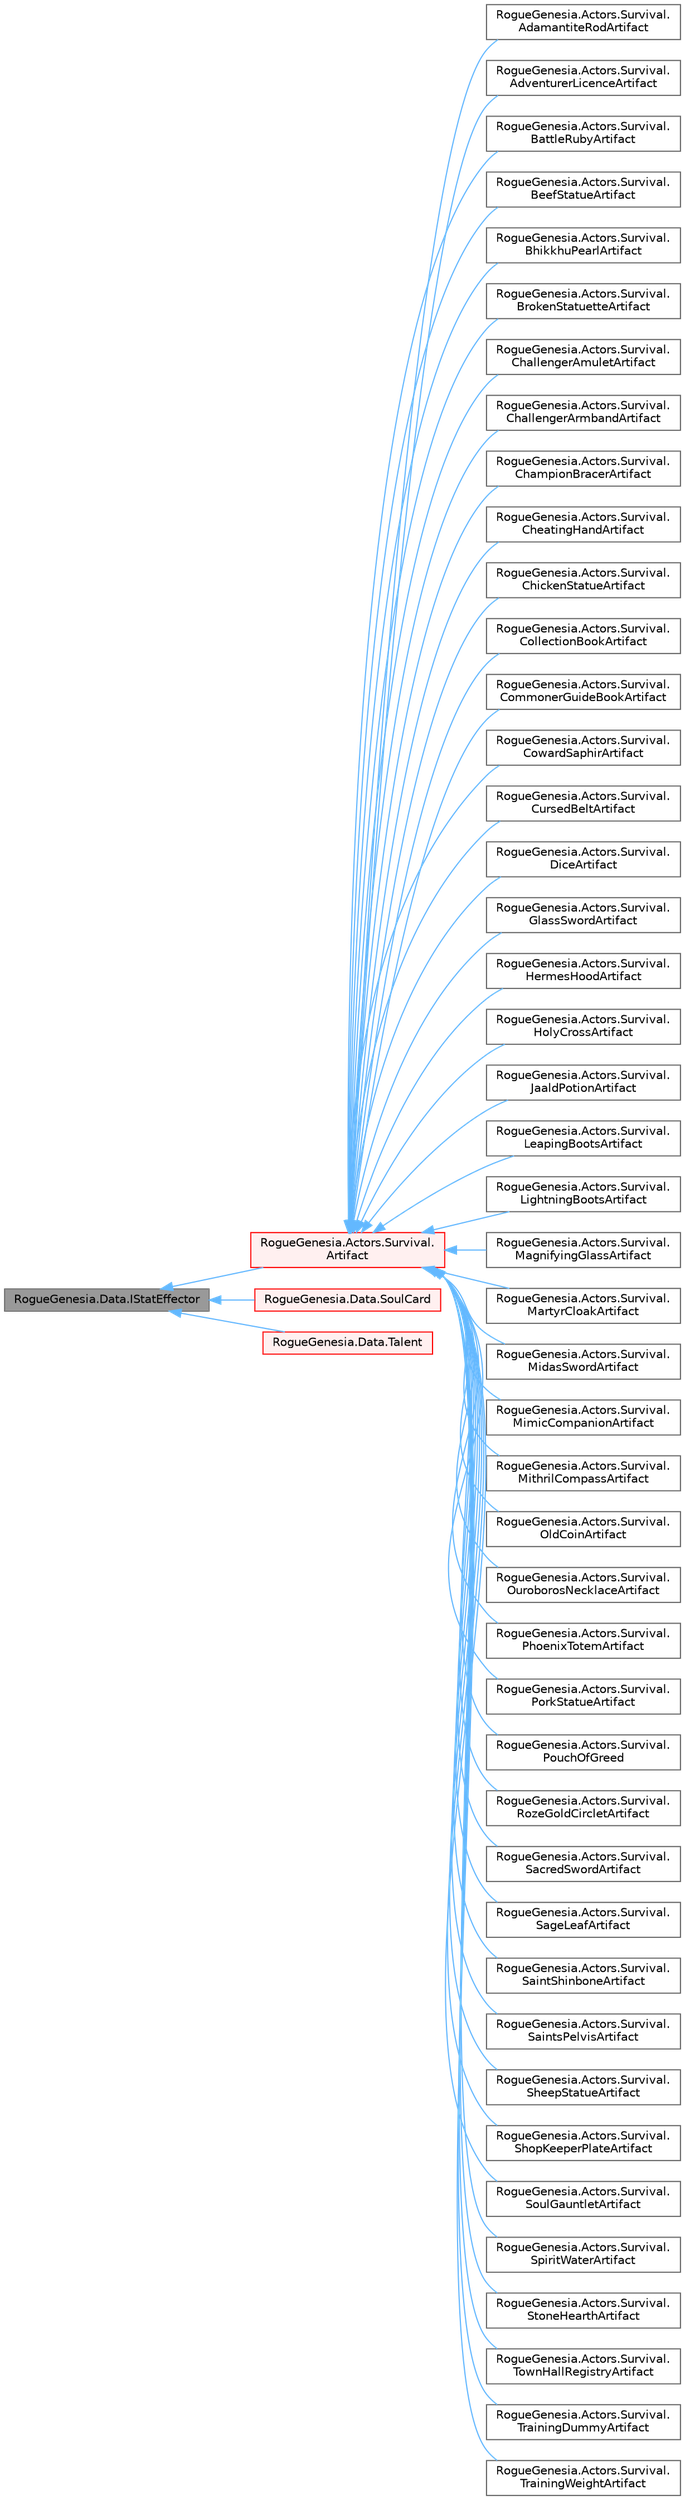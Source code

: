 digraph "RogueGenesia.Data.IStatEffector"
{
 // LATEX_PDF_SIZE
  bgcolor="transparent";
  edge [fontname=Helvetica,fontsize=10,labelfontname=Helvetica,labelfontsize=10];
  node [fontname=Helvetica,fontsize=10,shape=box,height=0.2,width=0.4];
  rankdir="LR";
  Node1 [label="RogueGenesia.Data.IStatEffector",height=0.2,width=0.4,color="gray40", fillcolor="grey60", style="filled", fontcolor="black",tooltip=" "];
  Node1 -> Node2 [dir="back",color="steelblue1",style="solid"];
  Node2 [label="RogueGenesia.Actors.Survival.\lArtifact",height=0.2,width=0.4,color="red", fillcolor="#FFF0F0", style="filled",URL="$class_rogue_genesia_1_1_actors_1_1_survival_1_1_artifact.html",tooltip=" "];
  Node2 -> Node3 [dir="back",color="steelblue1",style="solid"];
  Node3 [label="RogueGenesia.Actors.Survival.\lAdamantiteRodArtifact",height=0.2,width=0.4,color="gray40", fillcolor="white", style="filled",URL="$class_rogue_genesia_1_1_actors_1_1_survival_1_1_adamantite_rod_artifact.html",tooltip=" "];
  Node2 -> Node4 [dir="back",color="steelblue1",style="solid"];
  Node4 [label="RogueGenesia.Actors.Survival.\lAdventurerLicenceArtifact",height=0.2,width=0.4,color="gray40", fillcolor="white", style="filled",URL="$class_rogue_genesia_1_1_actors_1_1_survival_1_1_adventurer_licence_artifact.html",tooltip=" "];
  Node2 -> Node5 [dir="back",color="steelblue1",style="solid"];
  Node5 [label="RogueGenesia.Actors.Survival.\lBattleRubyArtifact",height=0.2,width=0.4,color="gray40", fillcolor="white", style="filled",URL="$class_rogue_genesia_1_1_actors_1_1_survival_1_1_battle_ruby_artifact.html",tooltip=" "];
  Node2 -> Node6 [dir="back",color="steelblue1",style="solid"];
  Node6 [label="RogueGenesia.Actors.Survival.\lBeefStatueArtifact",height=0.2,width=0.4,color="gray40", fillcolor="white", style="filled",URL="$class_rogue_genesia_1_1_actors_1_1_survival_1_1_beef_statue_artifact.html",tooltip=" "];
  Node2 -> Node7 [dir="back",color="steelblue1",style="solid"];
  Node7 [label="RogueGenesia.Actors.Survival.\lBhikkhuPearlArtifact",height=0.2,width=0.4,color="gray40", fillcolor="white", style="filled",URL="$class_rogue_genesia_1_1_actors_1_1_survival_1_1_bhikkhu_pearl_artifact.html",tooltip=" "];
  Node2 -> Node8 [dir="back",color="steelblue1",style="solid"];
  Node8 [label="RogueGenesia.Actors.Survival.\lBrokenStatuetteArtifact",height=0.2,width=0.4,color="gray40", fillcolor="white", style="filled",URL="$class_rogue_genesia_1_1_actors_1_1_survival_1_1_broken_statuette_artifact.html",tooltip=" "];
  Node2 -> Node9 [dir="back",color="steelblue1",style="solid"];
  Node9 [label="RogueGenesia.Actors.Survival.\lChallengerAmuletArtifact",height=0.2,width=0.4,color="gray40", fillcolor="white", style="filled",URL="$class_rogue_genesia_1_1_actors_1_1_survival_1_1_challenger_amulet_artifact.html",tooltip=" "];
  Node2 -> Node10 [dir="back",color="steelblue1",style="solid"];
  Node10 [label="RogueGenesia.Actors.Survival.\lChallengerArmbandArtifact",height=0.2,width=0.4,color="gray40", fillcolor="white", style="filled",URL="$class_rogue_genesia_1_1_actors_1_1_survival_1_1_challenger_armband_artifact.html",tooltip=" "];
  Node2 -> Node11 [dir="back",color="steelblue1",style="solid"];
  Node11 [label="RogueGenesia.Actors.Survival.\lChampionBracerArtifact",height=0.2,width=0.4,color="gray40", fillcolor="white", style="filled",URL="$class_rogue_genesia_1_1_actors_1_1_survival_1_1_champion_bracer_artifact.html",tooltip=" "];
  Node2 -> Node12 [dir="back",color="steelblue1",style="solid"];
  Node12 [label="RogueGenesia.Actors.Survival.\lCheatingHandArtifact",height=0.2,width=0.4,color="gray40", fillcolor="white", style="filled",URL="$class_rogue_genesia_1_1_actors_1_1_survival_1_1_cheating_hand_artifact.html",tooltip=" "];
  Node2 -> Node13 [dir="back",color="steelblue1",style="solid"];
  Node13 [label="RogueGenesia.Actors.Survival.\lChickenStatueArtifact",height=0.2,width=0.4,color="gray40", fillcolor="white", style="filled",URL="$class_rogue_genesia_1_1_actors_1_1_survival_1_1_chicken_statue_artifact.html",tooltip=" "];
  Node2 -> Node14 [dir="back",color="steelblue1",style="solid"];
  Node14 [label="RogueGenesia.Actors.Survival.\lCollectionBookArtifact",height=0.2,width=0.4,color="gray40", fillcolor="white", style="filled",URL="$class_rogue_genesia_1_1_actors_1_1_survival_1_1_collection_book_artifact.html",tooltip=" "];
  Node2 -> Node15 [dir="back",color="steelblue1",style="solid"];
  Node15 [label="RogueGenesia.Actors.Survival.\lCommonerGuideBookArtifact",height=0.2,width=0.4,color="gray40", fillcolor="white", style="filled",URL="$class_rogue_genesia_1_1_actors_1_1_survival_1_1_commoner_guide_book_artifact.html",tooltip=" "];
  Node2 -> Node16 [dir="back",color="steelblue1",style="solid"];
  Node16 [label="RogueGenesia.Actors.Survival.\lCowardSaphirArtifact",height=0.2,width=0.4,color="gray40", fillcolor="white", style="filled",URL="$class_rogue_genesia_1_1_actors_1_1_survival_1_1_coward_saphir_artifact.html",tooltip=" "];
  Node2 -> Node17 [dir="back",color="steelblue1",style="solid"];
  Node17 [label="RogueGenesia.Actors.Survival.\lCursedBeltArtifact",height=0.2,width=0.4,color="gray40", fillcolor="white", style="filled",URL="$class_rogue_genesia_1_1_actors_1_1_survival_1_1_cursed_belt_artifact.html",tooltip=" "];
  Node2 -> Node18 [dir="back",color="steelblue1",style="solid"];
  Node18 [label="RogueGenesia.Actors.Survival.\lDiceArtifact",height=0.2,width=0.4,color="gray40", fillcolor="white", style="filled",URL="$class_rogue_genesia_1_1_actors_1_1_survival_1_1_dice_artifact.html",tooltip=" "];
  Node2 -> Node19 [dir="back",color="steelblue1",style="solid"];
  Node19 [label="RogueGenesia.Actors.Survival.\lGlassSwordArtifact",height=0.2,width=0.4,color="gray40", fillcolor="white", style="filled",URL="$class_rogue_genesia_1_1_actors_1_1_survival_1_1_glass_sword_artifact.html",tooltip=" "];
  Node2 -> Node20 [dir="back",color="steelblue1",style="solid"];
  Node20 [label="RogueGenesia.Actors.Survival.\lHermesHoodArtifact",height=0.2,width=0.4,color="gray40", fillcolor="white", style="filled",URL="$class_rogue_genesia_1_1_actors_1_1_survival_1_1_hermes_hood_artifact.html",tooltip=" "];
  Node2 -> Node21 [dir="back",color="steelblue1",style="solid"];
  Node21 [label="RogueGenesia.Actors.Survival.\lHolyCrossArtifact",height=0.2,width=0.4,color="gray40", fillcolor="white", style="filled",URL="$class_rogue_genesia_1_1_actors_1_1_survival_1_1_holy_cross_artifact.html",tooltip=" "];
  Node2 -> Node22 [dir="back",color="steelblue1",style="solid"];
  Node22 [label="RogueGenesia.Actors.Survival.\lJaaldPotionArtifact",height=0.2,width=0.4,color="gray40", fillcolor="white", style="filled",URL="$class_rogue_genesia_1_1_actors_1_1_survival_1_1_jaald_potion_artifact.html",tooltip=" "];
  Node2 -> Node23 [dir="back",color="steelblue1",style="solid"];
  Node23 [label="RogueGenesia.Actors.Survival.\lLeapingBootsArtifact",height=0.2,width=0.4,color="gray40", fillcolor="white", style="filled",URL="$class_rogue_genesia_1_1_actors_1_1_survival_1_1_leaping_boots_artifact.html",tooltip=" "];
  Node2 -> Node24 [dir="back",color="steelblue1",style="solid"];
  Node24 [label="RogueGenesia.Actors.Survival.\lLightningBootsArtifact",height=0.2,width=0.4,color="gray40", fillcolor="white", style="filled",URL="$class_rogue_genesia_1_1_actors_1_1_survival_1_1_lightning_boots_artifact.html",tooltip=" "];
  Node2 -> Node25 [dir="back",color="steelblue1",style="solid"];
  Node25 [label="RogueGenesia.Actors.Survival.\lMagnifyingGlassArtifact",height=0.2,width=0.4,color="gray40", fillcolor="white", style="filled",URL="$class_rogue_genesia_1_1_actors_1_1_survival_1_1_magnifying_glass_artifact.html",tooltip=" "];
  Node2 -> Node26 [dir="back",color="steelblue1",style="solid"];
  Node26 [label="RogueGenesia.Actors.Survival.\lMartyrCloakArtifact",height=0.2,width=0.4,color="gray40", fillcolor="white", style="filled",URL="$class_rogue_genesia_1_1_actors_1_1_survival_1_1_martyr_cloak_artifact.html",tooltip=" "];
  Node2 -> Node27 [dir="back",color="steelblue1",style="solid"];
  Node27 [label="RogueGenesia.Actors.Survival.\lMidasSwordArtifact",height=0.2,width=0.4,color="gray40", fillcolor="white", style="filled",URL="$class_rogue_genesia_1_1_actors_1_1_survival_1_1_midas_sword_artifact.html",tooltip=" "];
  Node2 -> Node28 [dir="back",color="steelblue1",style="solid"];
  Node28 [label="RogueGenesia.Actors.Survival.\lMimicCompanionArtifact",height=0.2,width=0.4,color="gray40", fillcolor="white", style="filled",URL="$class_rogue_genesia_1_1_actors_1_1_survival_1_1_mimic_companion_artifact.html",tooltip=" "];
  Node2 -> Node29 [dir="back",color="steelblue1",style="solid"];
  Node29 [label="RogueGenesia.Actors.Survival.\lMithrilCompassArtifact",height=0.2,width=0.4,color="gray40", fillcolor="white", style="filled",URL="$class_rogue_genesia_1_1_actors_1_1_survival_1_1_mithril_compass_artifact.html",tooltip=" "];
  Node2 -> Node30 [dir="back",color="steelblue1",style="solid"];
  Node30 [label="RogueGenesia.Actors.Survival.\lOldCoinArtifact",height=0.2,width=0.4,color="gray40", fillcolor="white", style="filled",URL="$class_rogue_genesia_1_1_actors_1_1_survival_1_1_old_coin_artifact.html",tooltip=" "];
  Node2 -> Node31 [dir="back",color="steelblue1",style="solid"];
  Node31 [label="RogueGenesia.Actors.Survival.\lOuroborosNecklaceArtifact",height=0.2,width=0.4,color="gray40", fillcolor="white", style="filled",URL="$class_rogue_genesia_1_1_actors_1_1_survival_1_1_ouroboros_necklace_artifact.html",tooltip=" "];
  Node2 -> Node32 [dir="back",color="steelblue1",style="solid"];
  Node32 [label="RogueGenesia.Actors.Survival.\lPhoenixTotemArtifact",height=0.2,width=0.4,color="gray40", fillcolor="white", style="filled",URL="$class_rogue_genesia_1_1_actors_1_1_survival_1_1_phoenix_totem_artifact.html",tooltip=" "];
  Node2 -> Node33 [dir="back",color="steelblue1",style="solid"];
  Node33 [label="RogueGenesia.Actors.Survival.\lPorkStatueArtifact",height=0.2,width=0.4,color="gray40", fillcolor="white", style="filled",URL="$class_rogue_genesia_1_1_actors_1_1_survival_1_1_pork_statue_artifact.html",tooltip=" "];
  Node2 -> Node34 [dir="back",color="steelblue1",style="solid"];
  Node34 [label="RogueGenesia.Actors.Survival.\lPouchOfGreed",height=0.2,width=0.4,color="gray40", fillcolor="white", style="filled",URL="$class_rogue_genesia_1_1_actors_1_1_survival_1_1_pouch_of_greed.html",tooltip=" "];
  Node2 -> Node35 [dir="back",color="steelblue1",style="solid"];
  Node35 [label="RogueGenesia.Actors.Survival.\lRozeGoldCircletArtifact",height=0.2,width=0.4,color="gray40", fillcolor="white", style="filled",URL="$class_rogue_genesia_1_1_actors_1_1_survival_1_1_roze_gold_circlet_artifact.html",tooltip=" "];
  Node2 -> Node36 [dir="back",color="steelblue1",style="solid"];
  Node36 [label="RogueGenesia.Actors.Survival.\lSacredSwordArtifact",height=0.2,width=0.4,color="gray40", fillcolor="white", style="filled",URL="$class_rogue_genesia_1_1_actors_1_1_survival_1_1_sacred_sword_artifact.html",tooltip=" "];
  Node2 -> Node37 [dir="back",color="steelblue1",style="solid"];
  Node37 [label="RogueGenesia.Actors.Survival.\lSageLeafArtifact",height=0.2,width=0.4,color="gray40", fillcolor="white", style="filled",URL="$class_rogue_genesia_1_1_actors_1_1_survival_1_1_sage_leaf_artifact.html",tooltip=" "];
  Node2 -> Node38 [dir="back",color="steelblue1",style="solid"];
  Node38 [label="RogueGenesia.Actors.Survival.\lSaintShinboneArtifact",height=0.2,width=0.4,color="gray40", fillcolor="white", style="filled",URL="$class_rogue_genesia_1_1_actors_1_1_survival_1_1_saint_shinbone_artifact.html",tooltip=" "];
  Node2 -> Node39 [dir="back",color="steelblue1",style="solid"];
  Node39 [label="RogueGenesia.Actors.Survival.\lSaintsPelvisArtifact",height=0.2,width=0.4,color="gray40", fillcolor="white", style="filled",URL="$class_rogue_genesia_1_1_actors_1_1_survival_1_1_saints_pelvis_artifact.html",tooltip=" "];
  Node2 -> Node40 [dir="back",color="steelblue1",style="solid"];
  Node40 [label="RogueGenesia.Actors.Survival.\lSheepStatueArtifact",height=0.2,width=0.4,color="gray40", fillcolor="white", style="filled",URL="$class_rogue_genesia_1_1_actors_1_1_survival_1_1_sheep_statue_artifact.html",tooltip=" "];
  Node2 -> Node41 [dir="back",color="steelblue1",style="solid"];
  Node41 [label="RogueGenesia.Actors.Survival.\lShopKeeperPlateArtifact",height=0.2,width=0.4,color="gray40", fillcolor="white", style="filled",URL="$class_rogue_genesia_1_1_actors_1_1_survival_1_1_shop_keeper_plate_artifact.html",tooltip=" "];
  Node2 -> Node42 [dir="back",color="steelblue1",style="solid"];
  Node42 [label="RogueGenesia.Actors.Survival.\lSoulGauntletArtifact",height=0.2,width=0.4,color="gray40", fillcolor="white", style="filled",URL="$class_rogue_genesia_1_1_actors_1_1_survival_1_1_soul_gauntlet_artifact.html",tooltip=" "];
  Node2 -> Node43 [dir="back",color="steelblue1",style="solid"];
  Node43 [label="RogueGenesia.Actors.Survival.\lSpiritWaterArtifact",height=0.2,width=0.4,color="gray40", fillcolor="white", style="filled",URL="$class_rogue_genesia_1_1_actors_1_1_survival_1_1_spirit_water_artifact.html",tooltip=" "];
  Node2 -> Node44 [dir="back",color="steelblue1",style="solid"];
  Node44 [label="RogueGenesia.Actors.Survival.\lStoneHearthArtifact",height=0.2,width=0.4,color="gray40", fillcolor="white", style="filled",URL="$class_rogue_genesia_1_1_actors_1_1_survival_1_1_stone_hearth_artifact.html",tooltip=" "];
  Node2 -> Node45 [dir="back",color="steelblue1",style="solid"];
  Node45 [label="RogueGenesia.Actors.Survival.\lTownHallRegistryArtifact",height=0.2,width=0.4,color="gray40", fillcolor="white", style="filled",URL="$class_rogue_genesia_1_1_actors_1_1_survival_1_1_town_hall_registry_artifact.html",tooltip=" "];
  Node2 -> Node46 [dir="back",color="steelblue1",style="solid"];
  Node46 [label="RogueGenesia.Actors.Survival.\lTrainingDummyArtifact",height=0.2,width=0.4,color="gray40", fillcolor="white", style="filled",URL="$class_rogue_genesia_1_1_actors_1_1_survival_1_1_training_dummy_artifact.html",tooltip=" "];
  Node2 -> Node47 [dir="back",color="steelblue1",style="solid"];
  Node47 [label="RogueGenesia.Actors.Survival.\lTrainingWeightArtifact",height=0.2,width=0.4,color="gray40", fillcolor="white", style="filled",URL="$class_rogue_genesia_1_1_actors_1_1_survival_1_1_training_weight_artifact.html",tooltip=" "];
  Node1 -> Node52 [dir="back",color="steelblue1",style="solid"];
  Node52 [label="RogueGenesia.Data.SoulCard",height=0.2,width=0.4,color="red", fillcolor="#FFF0F0", style="filled",URL="$class_rogue_genesia_1_1_data_1_1_soul_card.html",tooltip=" "];
  Node1 -> Node106 [dir="back",color="steelblue1",style="solid"];
  Node106 [label="RogueGenesia.Data.Talent",height=0.2,width=0.4,color="red", fillcolor="#FFF0F0", style="filled",URL="$class_rogue_genesia_1_1_data_1_1_talent.html",tooltip=" "];
}
